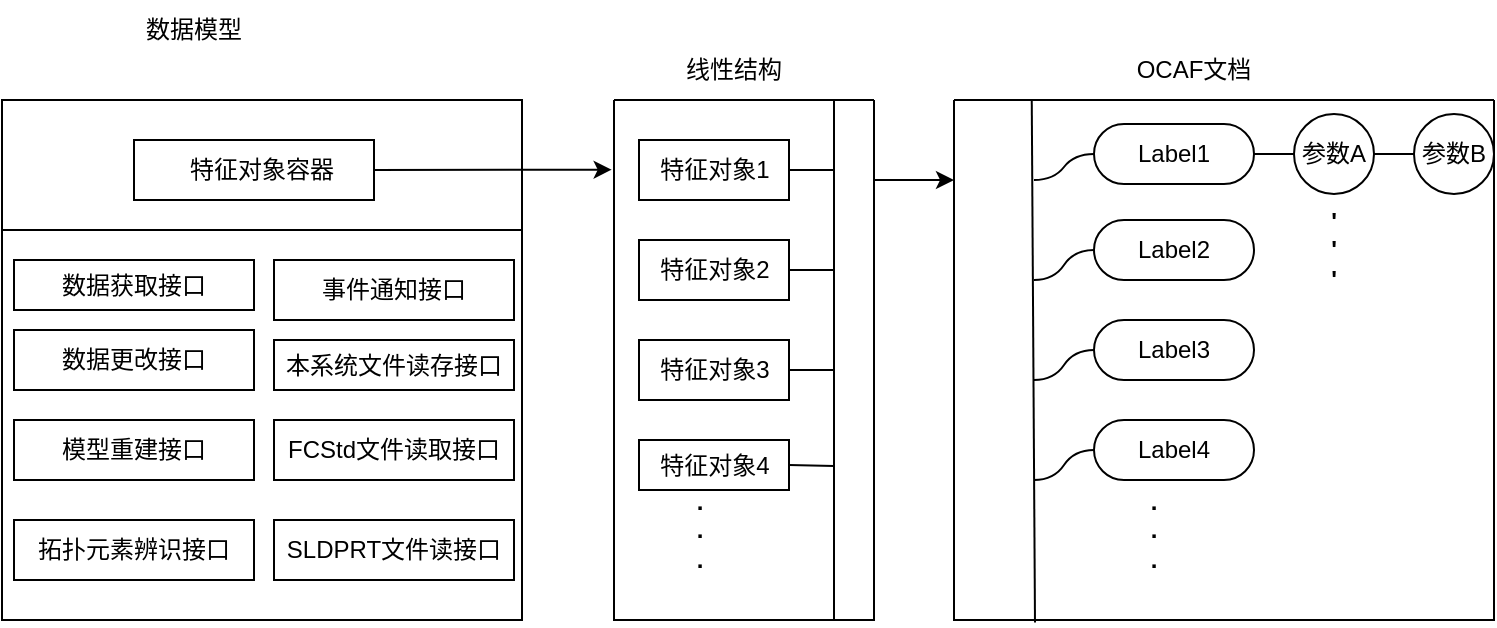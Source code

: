 <mxfile version="21.3.8" type="github">
  <diagram name="第 1 页" id="2JsahiHlJTiTY17OKHmK">
    <mxGraphModel dx="1290" dy="580" grid="1" gridSize="10" guides="1" tooltips="1" connect="1" arrows="1" fold="1" page="1" pageScale="1" pageWidth="827" pageHeight="1169" math="0" shadow="0">
      <root>
        <mxCell id="0" />
        <mxCell id="1" parent="0" />
        <mxCell id="bkOhlTEBw3p1X1VrgFmf-1" value="" style="whiteSpace=wrap;html=1;aspect=fixed;" parent="1" vertex="1">
          <mxGeometry x="154" y="120" width="260" height="260" as="geometry" />
        </mxCell>
        <mxCell id="bkOhlTEBw3p1X1VrgFmf-2" value="" style="endArrow=none;html=1;rounded=0;exitX=0;exitY=0.25;exitDx=0;exitDy=0;entryX=1;entryY=0.25;entryDx=0;entryDy=0;" parent="1" source="bkOhlTEBw3p1X1VrgFmf-1" target="bkOhlTEBw3p1X1VrgFmf-1" edge="1">
          <mxGeometry width="50" height="50" relative="1" as="geometry">
            <mxPoint x="210" y="240" as="sourcePoint" />
            <mxPoint x="260" y="190" as="targetPoint" />
          </mxGeometry>
        </mxCell>
        <mxCell id="bkOhlTEBw3p1X1VrgFmf-4" value="数据模型" style="text;html=1;strokeColor=none;fillColor=none;align=center;verticalAlign=middle;whiteSpace=wrap;rounded=0;" parent="1" vertex="1">
          <mxGeometry x="220" y="70" width="60" height="30" as="geometry" />
        </mxCell>
        <mxCell id="bkOhlTEBw3p1X1VrgFmf-5" value="" style="rounded=0;whiteSpace=wrap;html=1;" parent="1" vertex="1">
          <mxGeometry x="220" y="140" width="120" height="30" as="geometry" />
        </mxCell>
        <mxCell id="bkOhlTEBw3p1X1VrgFmf-6" value="特征对象容器" style="text;html=1;strokeColor=none;fillColor=none;align=center;verticalAlign=middle;whiteSpace=wrap;rounded=0;" parent="1" vertex="1">
          <mxGeometry x="244" y="140" width="80" height="30" as="geometry" />
        </mxCell>
        <mxCell id="bkOhlTEBw3p1X1VrgFmf-8" value="数据获取接口" style="rounded=0;whiteSpace=wrap;html=1;" parent="1" vertex="1">
          <mxGeometry x="160" y="200" width="120" height="25" as="geometry" />
        </mxCell>
        <mxCell id="bkOhlTEBw3p1X1VrgFmf-9" value="数据更改接口" style="rounded=0;whiteSpace=wrap;html=1;" parent="1" vertex="1">
          <mxGeometry x="160" y="235" width="120" height="30" as="geometry" />
        </mxCell>
        <mxCell id="bkOhlTEBw3p1X1VrgFmf-10" value="模型重建接口" style="rounded=0;whiteSpace=wrap;html=1;" parent="1" vertex="1">
          <mxGeometry x="160" y="280" width="120" height="30" as="geometry" />
        </mxCell>
        <mxCell id="bkOhlTEBw3p1X1VrgFmf-11" value="拓扑元素辨识接口" style="rounded=0;whiteSpace=wrap;html=1;" parent="1" vertex="1">
          <mxGeometry x="160" y="330" width="120" height="30" as="geometry" />
        </mxCell>
        <mxCell id="bkOhlTEBw3p1X1VrgFmf-17" value="" style="swimlane;startSize=0;" parent="1" vertex="1">
          <mxGeometry x="630" y="120" width="270" height="260" as="geometry">
            <mxRectangle x="450" y="130" width="50" height="40" as="alternateBounds" />
          </mxGeometry>
        </mxCell>
        <mxCell id="bkOhlTEBw3p1X1VrgFmf-41" style="edgeStyle=entityRelationEdgeStyle;rounded=0;orthogonalLoop=1;jettySize=auto;html=1;startArrow=none;endArrow=none;segment=10;curved=1;sourcePerimeterSpacing=0;targetPerimeterSpacing=0;exitX=1;exitY=0.5;exitDx=0;exitDy=0;" parent="bkOhlTEBw3p1X1VrgFmf-17" source="bkOhlTEBw3p1X1VrgFmf-23" target="bkOhlTEBw3p1X1VrgFmf-40" edge="1">
          <mxGeometry relative="1" as="geometry" />
        </mxCell>
        <mxCell id="bkOhlTEBw3p1X1VrgFmf-23" value="Label1" style="whiteSpace=wrap;html=1;rounded=1;arcSize=50;align=center;verticalAlign=middle;strokeWidth=1;autosize=1;spacing=4;treeFolding=1;treeMoving=1;newEdgeStyle={&quot;edgeStyle&quot;:&quot;entityRelationEdgeStyle&quot;,&quot;startArrow&quot;:&quot;none&quot;,&quot;endArrow&quot;:&quot;none&quot;,&quot;segment&quot;:10,&quot;curved&quot;:1,&quot;sourcePerimeterSpacing&quot;:0,&quot;targetPerimeterSpacing&quot;:0};" parent="bkOhlTEBw3p1X1VrgFmf-17" vertex="1">
          <mxGeometry x="70" y="12" width="80" height="30" as="geometry" />
        </mxCell>
        <mxCell id="bkOhlTEBw3p1X1VrgFmf-24" value="" style="edgeStyle=entityRelationEdgeStyle;startArrow=none;endArrow=none;segment=10;curved=1;sourcePerimeterSpacing=0;targetPerimeterSpacing=0;rounded=0;" parent="bkOhlTEBw3p1X1VrgFmf-17" target="bkOhlTEBw3p1X1VrgFmf-23" edge="1">
          <mxGeometry relative="1" as="geometry">
            <mxPoint x="40" y="40" as="sourcePoint" />
          </mxGeometry>
        </mxCell>
        <mxCell id="bkOhlTEBw3p1X1VrgFmf-28" value="Label2" style="whiteSpace=wrap;html=1;rounded=1;arcSize=50;align=center;verticalAlign=middle;strokeWidth=1;autosize=1;spacing=4;treeFolding=1;treeMoving=1;newEdgeStyle={&quot;edgeStyle&quot;:&quot;entityRelationEdgeStyle&quot;,&quot;startArrow&quot;:&quot;none&quot;,&quot;endArrow&quot;:&quot;none&quot;,&quot;segment&quot;:10,&quot;curved&quot;:1,&quot;sourcePerimeterSpacing&quot;:0,&quot;targetPerimeterSpacing&quot;:0};" parent="bkOhlTEBw3p1X1VrgFmf-17" vertex="1">
          <mxGeometry x="70" y="60" width="80" height="30" as="geometry" />
        </mxCell>
        <mxCell id="bkOhlTEBw3p1X1VrgFmf-29" value="Label3" style="whiteSpace=wrap;html=1;rounded=1;arcSize=50;align=center;verticalAlign=middle;strokeWidth=1;autosize=1;spacing=4;treeFolding=1;treeMoving=1;newEdgeStyle={&quot;edgeStyle&quot;:&quot;entityRelationEdgeStyle&quot;,&quot;startArrow&quot;:&quot;none&quot;,&quot;endArrow&quot;:&quot;none&quot;,&quot;segment&quot;:10,&quot;curved&quot;:1,&quot;sourcePerimeterSpacing&quot;:0,&quot;targetPerimeterSpacing&quot;:0};" parent="bkOhlTEBw3p1X1VrgFmf-17" vertex="1">
          <mxGeometry x="70" y="110" width="80" height="30" as="geometry" />
        </mxCell>
        <mxCell id="bkOhlTEBw3p1X1VrgFmf-30" value="Label4" style="whiteSpace=wrap;html=1;rounded=1;arcSize=50;align=center;verticalAlign=middle;strokeWidth=1;autosize=1;spacing=4;treeFolding=1;treeMoving=1;newEdgeStyle={&quot;edgeStyle&quot;:&quot;entityRelationEdgeStyle&quot;,&quot;startArrow&quot;:&quot;none&quot;,&quot;endArrow&quot;:&quot;none&quot;,&quot;segment&quot;:10,&quot;curved&quot;:1,&quot;sourcePerimeterSpacing&quot;:0,&quot;targetPerimeterSpacing&quot;:0};" parent="bkOhlTEBw3p1X1VrgFmf-17" vertex="1">
          <mxGeometry x="70" y="160" width="80" height="30" as="geometry" />
        </mxCell>
        <mxCell id="bkOhlTEBw3p1X1VrgFmf-32" value="" style="edgeStyle=entityRelationEdgeStyle;startArrow=none;endArrow=none;segment=10;curved=1;sourcePerimeterSpacing=0;targetPerimeterSpacing=0;rounded=0;entryX=0;entryY=0.5;entryDx=0;entryDy=0;" parent="bkOhlTEBw3p1X1VrgFmf-17" target="bkOhlTEBw3p1X1VrgFmf-28" edge="1">
          <mxGeometry relative="1" as="geometry">
            <mxPoint x="40" y="90" as="sourcePoint" />
            <mxPoint x="60" y="77" as="targetPoint" />
          </mxGeometry>
        </mxCell>
        <mxCell id="bkOhlTEBw3p1X1VrgFmf-35" value="" style="edgeStyle=entityRelationEdgeStyle;startArrow=none;endArrow=none;segment=10;curved=1;sourcePerimeterSpacing=0;targetPerimeterSpacing=0;rounded=0;entryX=0;entryY=0.5;entryDx=0;entryDy=0;" parent="bkOhlTEBw3p1X1VrgFmf-17" target="bkOhlTEBw3p1X1VrgFmf-30" edge="1">
          <mxGeometry relative="1" as="geometry">
            <mxPoint x="40" y="190" as="sourcePoint" />
            <mxPoint x="60" y="177" as="targetPoint" />
          </mxGeometry>
        </mxCell>
        <mxCell id="bkOhlTEBw3p1X1VrgFmf-37" value="" style="edgeStyle=entityRelationEdgeStyle;startArrow=none;endArrow=none;segment=10;curved=1;sourcePerimeterSpacing=0;targetPerimeterSpacing=0;rounded=0;entryX=0;entryY=0.5;entryDx=0;entryDy=0;" parent="bkOhlTEBw3p1X1VrgFmf-17" target="bkOhlTEBw3p1X1VrgFmf-29" edge="1">
          <mxGeometry relative="1" as="geometry">
            <mxPoint x="40" y="140" as="sourcePoint" />
            <mxPoint x="60" y="127" as="targetPoint" />
          </mxGeometry>
        </mxCell>
        <mxCell id="bkOhlTEBw3p1X1VrgFmf-38" value="&lt;b&gt;.&lt;br&gt;.&lt;br&gt;.&lt;/b&gt;" style="text;html=1;strokeColor=none;fillColor=none;align=center;verticalAlign=middle;whiteSpace=wrap;rounded=0;" parent="bkOhlTEBw3p1X1VrgFmf-17" vertex="1">
          <mxGeometry x="70" y="200" width="60" height="30" as="geometry" />
        </mxCell>
        <mxCell id="bkOhlTEBw3p1X1VrgFmf-40" value="参数A" style="ellipse;whiteSpace=wrap;html=1;aspect=fixed;" parent="bkOhlTEBw3p1X1VrgFmf-17" vertex="1">
          <mxGeometry x="170" y="7" width="40" height="40" as="geometry" />
        </mxCell>
        <mxCell id="bkOhlTEBw3p1X1VrgFmf-42" value="参数B" style="ellipse;whiteSpace=wrap;html=1;aspect=fixed;" parent="bkOhlTEBw3p1X1VrgFmf-17" vertex="1">
          <mxGeometry x="230" y="7" width="40" height="40" as="geometry" />
        </mxCell>
        <mxCell id="bkOhlTEBw3p1X1VrgFmf-43" value="" style="endArrow=none;html=1;rounded=0;entryX=1;entryY=0.5;entryDx=0;entryDy=0;exitX=0;exitY=0.5;exitDx=0;exitDy=0;" parent="bkOhlTEBw3p1X1VrgFmf-17" source="bkOhlTEBw3p1X1VrgFmf-42" target="bkOhlTEBw3p1X1VrgFmf-40" edge="1">
          <mxGeometry width="50" height="50" relative="1" as="geometry">
            <mxPoint x="170" y="75" as="sourcePoint" />
            <mxPoint x="230" y="150" as="targetPoint" />
          </mxGeometry>
        </mxCell>
        <mxCell id="bkOhlTEBw3p1X1VrgFmf-44" value="&lt;b&gt;&#39;&lt;br&gt;&#39;&lt;br&gt;&#39;&lt;/b&gt;" style="text;html=1;strokeColor=none;fillColor=none;align=center;verticalAlign=middle;whiteSpace=wrap;rounded=0;" parent="bkOhlTEBw3p1X1VrgFmf-17" vertex="1">
          <mxGeometry x="160" y="60" width="60" height="30" as="geometry" />
        </mxCell>
        <mxCell id="bkOhlTEBw3p1X1VrgFmf-22" value="OCAF文档" style="text;html=1;strokeColor=none;fillColor=none;align=center;verticalAlign=middle;whiteSpace=wrap;rounded=0;" parent="1" vertex="1">
          <mxGeometry x="720" y="90" width="60" height="30" as="geometry" />
        </mxCell>
        <mxCell id="bkOhlTEBw3p1X1VrgFmf-39" value="事件通知接口" style="rounded=0;whiteSpace=wrap;html=1;" parent="1" vertex="1">
          <mxGeometry x="290" y="200" width="120" height="30" as="geometry" />
        </mxCell>
        <mxCell id="Vt04K9wZHmTl40tGqoV4-1" value="本系统文件读存接口" style="rounded=0;whiteSpace=wrap;html=1;" parent="1" vertex="1">
          <mxGeometry x="290" y="240" width="120" height="25" as="geometry" />
        </mxCell>
        <mxCell id="Vt04K9wZHmTl40tGqoV4-2" value="FCStd文件读取接口" style="rounded=0;whiteSpace=wrap;html=1;" parent="1" vertex="1">
          <mxGeometry x="290" y="280" width="120" height="30" as="geometry" />
        </mxCell>
        <mxCell id="VD0jKBomqkg-u8sJT0UX-1" value="" style="endArrow=none;html=1;rounded=0;entryX=0.144;entryY=0.002;entryDx=0;entryDy=0;entryPerimeter=0;exitX=0.15;exitY=1.005;exitDx=0;exitDy=0;exitPerimeter=0;" edge="1" parent="1" source="bkOhlTEBw3p1X1VrgFmf-17" target="bkOhlTEBw3p1X1VrgFmf-17">
          <mxGeometry width="50" height="50" relative="1" as="geometry">
            <mxPoint x="610" y="470" as="sourcePoint" />
            <mxPoint x="660" y="420" as="targetPoint" />
          </mxGeometry>
        </mxCell>
        <mxCell id="VD0jKBomqkg-u8sJT0UX-2" value="线性结构" style="text;html=1;strokeColor=none;fillColor=none;align=center;verticalAlign=middle;whiteSpace=wrap;rounded=0;" vertex="1" parent="1">
          <mxGeometry x="490" y="90" width="60" height="30" as="geometry" />
        </mxCell>
        <mxCell id="VD0jKBomqkg-u8sJT0UX-3" value="" style="swimlane;startSize=0;" vertex="1" parent="1">
          <mxGeometry x="460" y="120" width="130" height="260" as="geometry">
            <mxRectangle x="450" y="130" width="50" height="40" as="alternateBounds" />
          </mxGeometry>
        </mxCell>
        <mxCell id="VD0jKBomqkg-u8sJT0UX-18" value="特征对象1" style="rounded=0;whiteSpace=wrap;html=1;" vertex="1" parent="VD0jKBomqkg-u8sJT0UX-3">
          <mxGeometry x="12.5" y="20" width="75" height="30" as="geometry" />
        </mxCell>
        <mxCell id="VD0jKBomqkg-u8sJT0UX-21" value="特征对象4" style="rounded=0;whiteSpace=wrap;html=1;" vertex="1" parent="VD0jKBomqkg-u8sJT0UX-3">
          <mxGeometry x="12.5" y="170" width="75" height="25" as="geometry" />
        </mxCell>
        <mxCell id="VD0jKBomqkg-u8sJT0UX-20" value="特征对象3" style="rounded=0;whiteSpace=wrap;html=1;" vertex="1" parent="VD0jKBomqkg-u8sJT0UX-3">
          <mxGeometry x="12.5" y="120" width="75" height="30" as="geometry" />
        </mxCell>
        <mxCell id="VD0jKBomqkg-u8sJT0UX-19" value="特征对象2" style="rounded=0;whiteSpace=wrap;html=1;" vertex="1" parent="VD0jKBomqkg-u8sJT0UX-3">
          <mxGeometry x="12.5" y="70" width="75" height="30" as="geometry" />
        </mxCell>
        <mxCell id="VD0jKBomqkg-u8sJT0UX-22" value="&lt;b&gt;.&lt;br&gt;.&lt;br&gt;.&lt;/b&gt;" style="text;html=1;strokeColor=none;fillColor=none;align=center;verticalAlign=middle;whiteSpace=wrap;rounded=0;" vertex="1" parent="VD0jKBomqkg-u8sJT0UX-3">
          <mxGeometry x="12.5" y="200" width="60" height="30" as="geometry" />
        </mxCell>
        <mxCell id="VD0jKBomqkg-u8sJT0UX-23" value="" style="endArrow=none;html=1;rounded=0;" edge="1" parent="1">
          <mxGeometry width="50" height="50" relative="1" as="geometry">
            <mxPoint x="570" y="380" as="sourcePoint" />
            <mxPoint x="570" y="120" as="targetPoint" />
          </mxGeometry>
        </mxCell>
        <mxCell id="VD0jKBomqkg-u8sJT0UX-26" value="" style="endArrow=none;html=1;rounded=0;exitX=1;exitY=0.5;exitDx=0;exitDy=0;" edge="1" parent="1" source="VD0jKBomqkg-u8sJT0UX-18">
          <mxGeometry width="50" height="50" relative="1" as="geometry">
            <mxPoint x="540" y="470" as="sourcePoint" />
            <mxPoint x="570" y="155" as="targetPoint" />
          </mxGeometry>
        </mxCell>
        <mxCell id="VD0jKBomqkg-u8sJT0UX-27" value="" style="endArrow=none;html=1;rounded=0;exitX=1;exitY=0.5;exitDx=0;exitDy=0;" edge="1" parent="1" source="VD0jKBomqkg-u8sJT0UX-19">
          <mxGeometry width="50" height="50" relative="1" as="geometry">
            <mxPoint x="558" y="165" as="sourcePoint" />
            <mxPoint x="570" y="205" as="targetPoint" />
          </mxGeometry>
        </mxCell>
        <mxCell id="VD0jKBomqkg-u8sJT0UX-28" value="" style="endArrow=none;html=1;rounded=0;exitX=1;exitY=0.5;exitDx=0;exitDy=0;" edge="1" parent="1" source="VD0jKBomqkg-u8sJT0UX-20">
          <mxGeometry width="50" height="50" relative="1" as="geometry">
            <mxPoint x="568" y="175" as="sourcePoint" />
            <mxPoint x="570" y="255" as="targetPoint" />
          </mxGeometry>
        </mxCell>
        <mxCell id="VD0jKBomqkg-u8sJT0UX-29" value="" style="endArrow=none;html=1;rounded=0;exitX=1;exitY=0.5;exitDx=0;exitDy=0;" edge="1" parent="1" source="VD0jKBomqkg-u8sJT0UX-21">
          <mxGeometry width="50" height="50" relative="1" as="geometry">
            <mxPoint x="578" y="185" as="sourcePoint" />
            <mxPoint x="570" y="303" as="targetPoint" />
          </mxGeometry>
        </mxCell>
        <mxCell id="VD0jKBomqkg-u8sJT0UX-30" value="" style="endArrow=classic;html=1;rounded=0;" edge="1" parent="1">
          <mxGeometry width="50" height="50" relative="1" as="geometry">
            <mxPoint x="590" y="160" as="sourcePoint" />
            <mxPoint x="630" y="160" as="targetPoint" />
          </mxGeometry>
        </mxCell>
        <mxCell id="VD0jKBomqkg-u8sJT0UX-31" value="SLDPRT文件读接口" style="rounded=0;whiteSpace=wrap;html=1;" vertex="1" parent="1">
          <mxGeometry x="290" y="330" width="120" height="30" as="geometry" />
        </mxCell>
        <mxCell id="VD0jKBomqkg-u8sJT0UX-32" value="" style="endArrow=classic;html=1;rounded=0;exitX=1;exitY=0.5;exitDx=0;exitDy=0;entryX=-0.009;entryY=0.134;entryDx=0;entryDy=0;entryPerimeter=0;" edge="1" parent="1" source="bkOhlTEBw3p1X1VrgFmf-5" target="VD0jKBomqkg-u8sJT0UX-3">
          <mxGeometry width="50" height="50" relative="1" as="geometry">
            <mxPoint x="300" y="500" as="sourcePoint" />
            <mxPoint x="350" y="450" as="targetPoint" />
          </mxGeometry>
        </mxCell>
      </root>
    </mxGraphModel>
  </diagram>
</mxfile>
